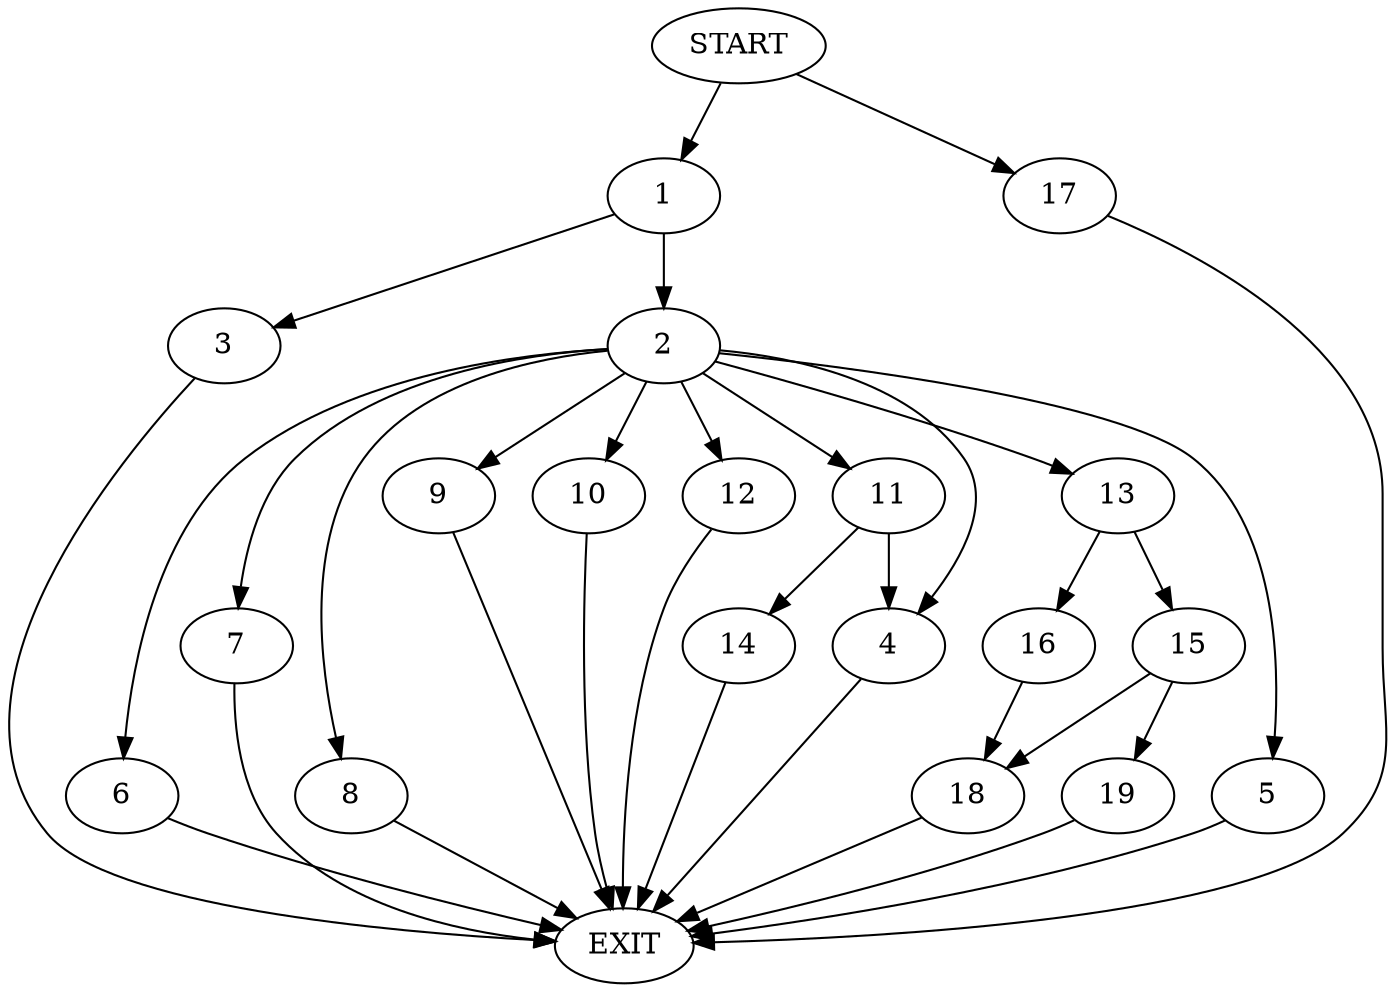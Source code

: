 digraph {
0 [label="START"]
20 [label="EXIT"]
0 -> 1
1 -> 2
1 -> 3
3 -> 20
2 -> 4
2 -> 5
2 -> 6
2 -> 7
2 -> 8
2 -> 9
2 -> 10
2 -> 11
2 -> 12
2 -> 13
5 -> 20
11 -> 4
11 -> 14
4 -> 20
8 -> 20
6 -> 20
12 -> 20
9 -> 20
7 -> 20
10 -> 20
13 -> 15
13 -> 16
0 -> 17
17 -> 20
16 -> 18
15 -> 18
15 -> 19
18 -> 20
19 -> 20
14 -> 20
}

